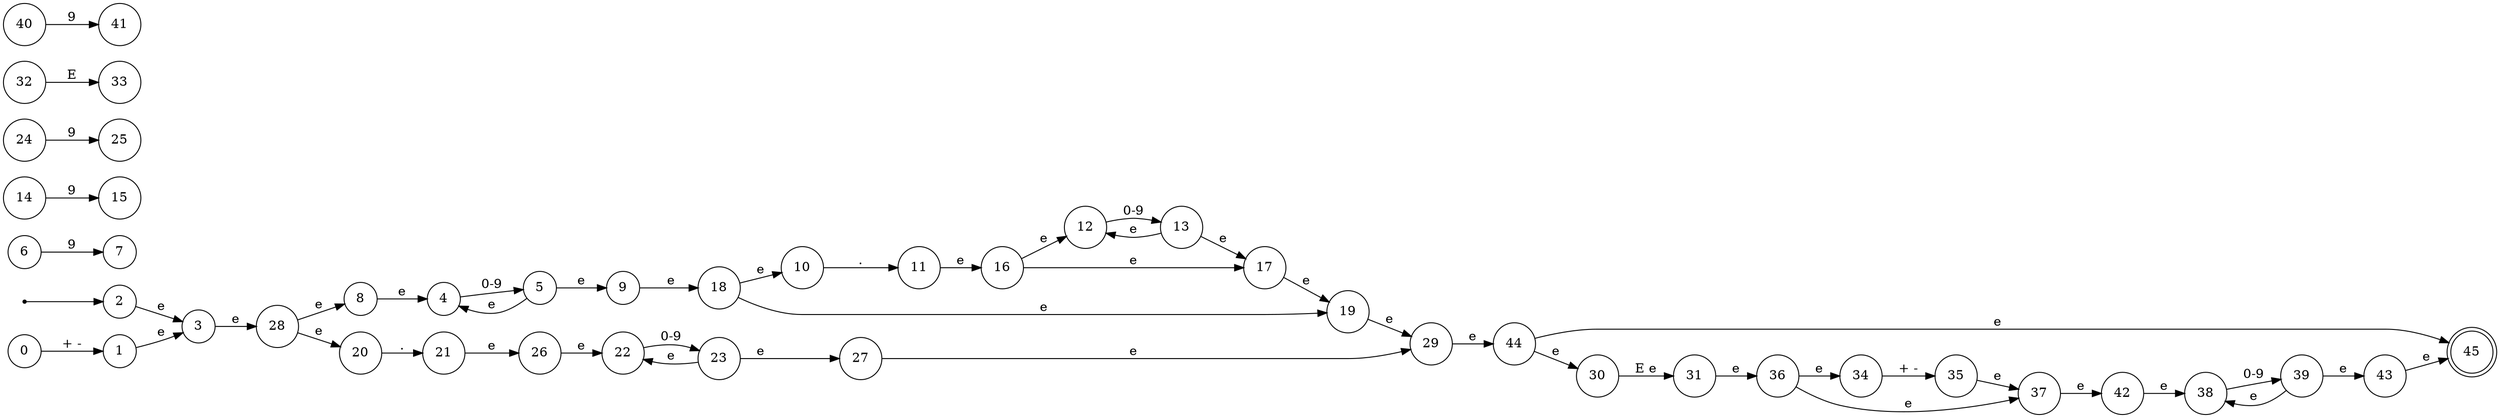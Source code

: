 digraph {
	rankdir=LR;
	node [shape = point]; _;
	node [shape = doublecircle]; 45;
	node [shape = circle];
	_ -> 2;
	0 -> 1 [label = "+ -"];
	1 -> 3 [label = "e"];
	2 -> 3 [label = "e"];
	3 -> 28 [label = "e"];
	4 -> 5 [label = "0-9"];
	5 -> 4 [label = "e"];
	5 -> 9 [label = "e"];
	6 -> 7 [label = "9"];
	8 -> 4 [label = "e"];
	9 -> 18 [label = "e"];
	10 -> 11 [label = "."];
	11 -> 16 [label = "e"];
	12 -> 13 [label = "0-9"];
	13 -> 12 [label = "e"];
	13 -> 17 [label = "e"];
	14 -> 15 [label = "9"];
	16 -> 12 [label = "e"];
	16 -> 17 [label = "e"];
	17 -> 19 [label = "e"];
	18 -> 10 [label = "e"];
	18 -> 19 [label = "e"];
	19 -> 29 [label = "e"];
	20 -> 21 [label = "."];
	21 -> 26 [label = "e"];
	22 -> 23 [label = "0-9"];
	23 -> 22 [label = "e"];
	23 -> 27 [label = "e"];
	24 -> 25 [label = "9"];
	26 -> 22 [label = "e"];
	27 -> 29 [label = "e"];
	28 -> 8 [label = "e"];
	28 -> 20 [label = "e"];
	29 -> 44 [label = "e"];
	30 -> 31 [label = "E e"];
	31 -> 36 [label = "e"];
	32 -> 33 [label = "E"];
	34 -> 35 [label = "+ -"];
	35 -> 37 [label = "e"];
	36 -> 34 [label = "e"];
	36 -> 37 [label = "e"];
	37 -> 42 [label = "e"];
	38 -> 39 [label = "0-9"];
	39 -> 38 [label = "e"];
	39 -> 43 [label = "e"];
	40 -> 41 [label = "9"];
	42 -> 38 [label = "e"];
	43 -> 45 [label = "e"];
	44 -> 30 [label = "e"];
	44 -> 45 [label = "e"];
}
